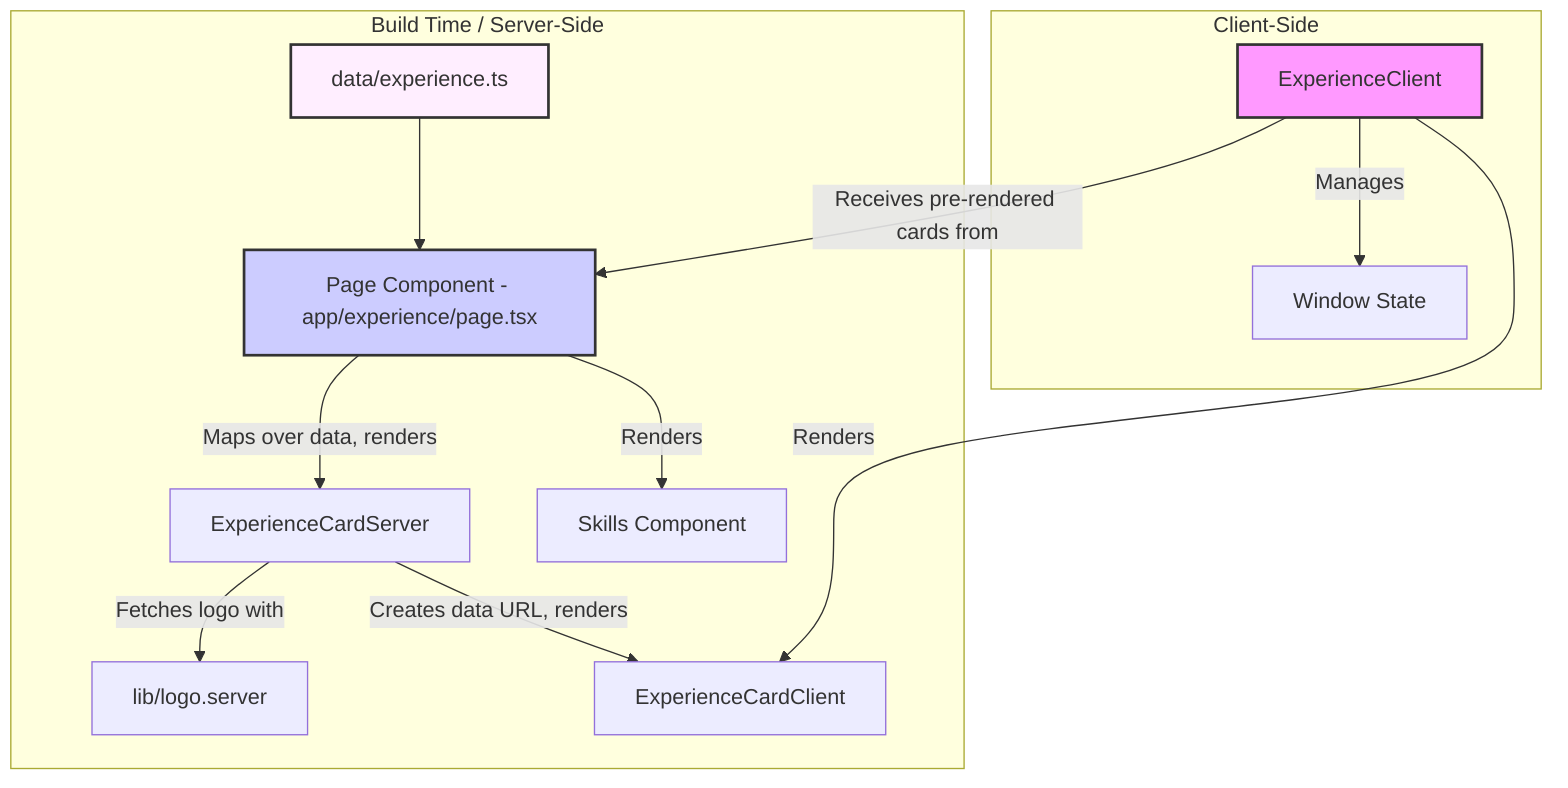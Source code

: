 graph TD
    subgraph "Build Time / Server-Side"
        A[data/experience.ts] --> B[Page Component - app/experience/page.tsx];
        B -- "Maps over data, renders" --> C[ExperienceCardServer];
        C -- "Fetches logo with" --> D[lib/logo.server];
        C -- "Creates data URL, renders" --> E[ExperienceCardClient];
        B -- "Renders" --> F[Skills Component];
    end

    subgraph "Client-Side"
        G[ExperienceClient] -- "Receives pre-rendered cards from" --> B;
        G -- "Renders" --> E;
        G -- "Manages" --> H[Window State];
    end

    style A fill:#fef,stroke:#333,stroke-width:2px
    style B fill:#ccf,stroke:#333,stroke-width:2px
    style G fill:#f9f,stroke:#333,stroke-width:2px